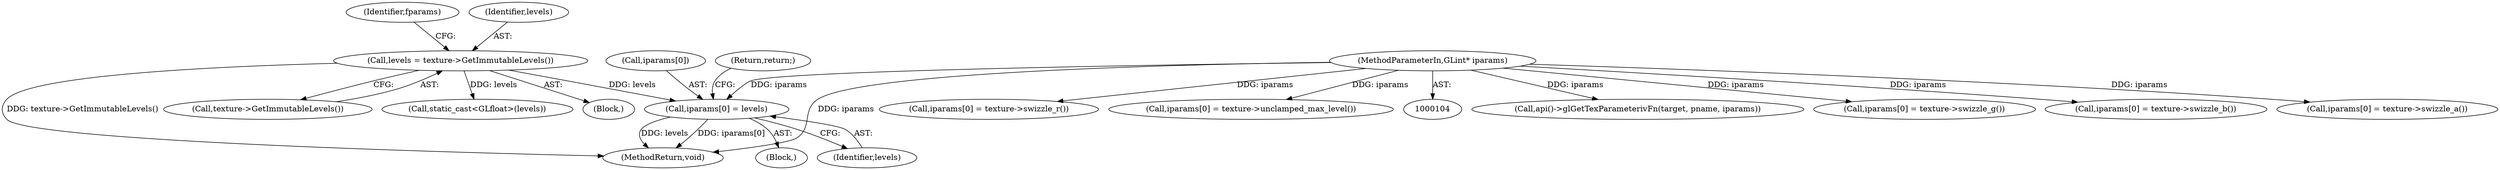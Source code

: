 digraph "0_Chrome_385508dc888ef15d272cdd2705b17996abc519d6@array" {
"1000165" [label="(Call,iparams[0] = levels)"];
"1000150" [label="(Call,levels = texture->GetImmutableLevels())"];
"1000108" [label="(MethodParameterIn,GLint* iparams)"];
"1000169" [label="(Identifier,levels)"];
"1000154" [label="(Identifier,fparams)"];
"1000296" [label="(Call,api()->glGetTexParameterivFn(target, pname, iparams))"];
"1000151" [label="(Identifier,levels)"];
"1000148" [label="(Block,)"];
"1000241" [label="(Call,iparams[0] = texture->swizzle_g())"];
"1000260" [label="(Call,iparams[0] = texture->swizzle_b())"];
"1000170" [label="(Return,return;)"];
"1000166" [label="(Call,iparams[0])"];
"1000150" [label="(Call,levels = texture->GetImmutableLevels())"];
"1000108" [label="(MethodParameterIn,GLint* iparams)"];
"1000152" [label="(Call,texture->GetImmutableLevels())"];
"1000164" [label="(Block,)"];
"1000160" [label="(Call,static_cast<GLfloat>(levels))"];
"1000279" [label="(Call,iparams[0] = texture->swizzle_a())"];
"1000222" [label="(Call,iparams[0] = texture->swizzle_r())"];
"1000165" [label="(Call,iparams[0] = levels)"];
"1000203" [label="(Call,iparams[0] = texture->unclamped_max_level())"];
"1000300" [label="(MethodReturn,void)"];
"1000165" -> "1000164"  [label="AST: "];
"1000165" -> "1000169"  [label="CFG: "];
"1000166" -> "1000165"  [label="AST: "];
"1000169" -> "1000165"  [label="AST: "];
"1000170" -> "1000165"  [label="CFG: "];
"1000165" -> "1000300"  [label="DDG: levels"];
"1000165" -> "1000300"  [label="DDG: iparams[0]"];
"1000150" -> "1000165"  [label="DDG: levels"];
"1000108" -> "1000165"  [label="DDG: iparams"];
"1000150" -> "1000148"  [label="AST: "];
"1000150" -> "1000152"  [label="CFG: "];
"1000151" -> "1000150"  [label="AST: "];
"1000152" -> "1000150"  [label="AST: "];
"1000154" -> "1000150"  [label="CFG: "];
"1000150" -> "1000300"  [label="DDG: texture->GetImmutableLevels()"];
"1000150" -> "1000160"  [label="DDG: levels"];
"1000108" -> "1000104"  [label="AST: "];
"1000108" -> "1000300"  [label="DDG: iparams"];
"1000108" -> "1000203"  [label="DDG: iparams"];
"1000108" -> "1000222"  [label="DDG: iparams"];
"1000108" -> "1000241"  [label="DDG: iparams"];
"1000108" -> "1000260"  [label="DDG: iparams"];
"1000108" -> "1000279"  [label="DDG: iparams"];
"1000108" -> "1000296"  [label="DDG: iparams"];
}
